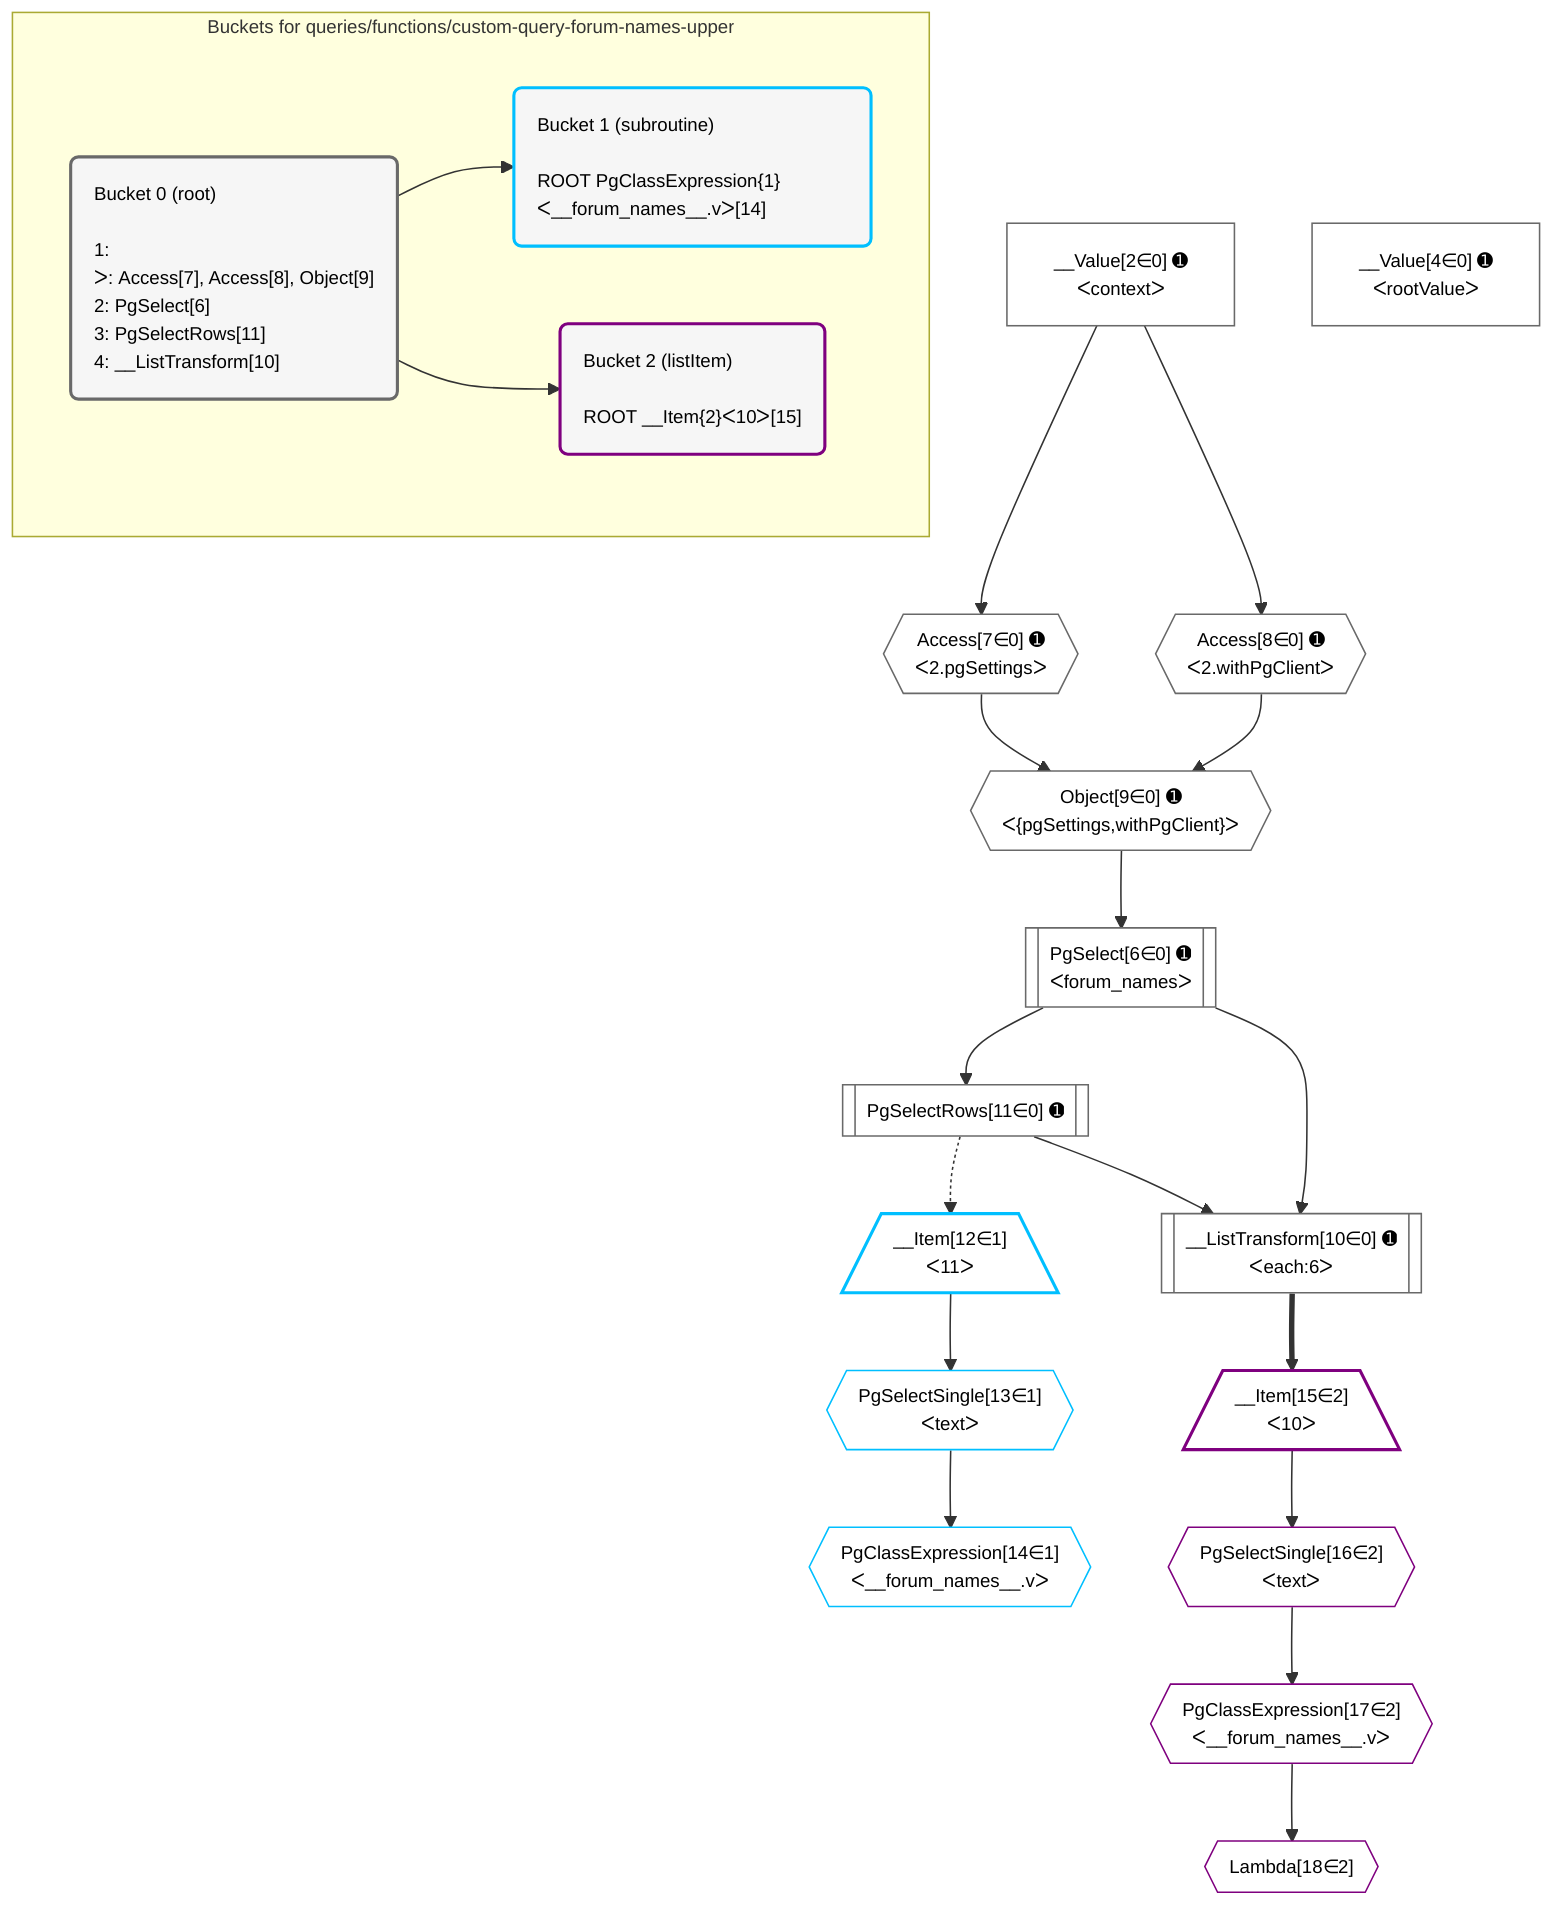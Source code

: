%%{init: {'themeVariables': { 'fontSize': '12px'}}}%%
graph TD
    classDef path fill:#eee,stroke:#000,color:#000
    classDef plan fill:#fff,stroke-width:1px,color:#000
    classDef itemplan fill:#fff,stroke-width:2px,color:#000
    classDef unbatchedplan fill:#dff,stroke-width:1px,color:#000
    classDef sideeffectplan fill:#fcc,stroke-width:2px,color:#000
    classDef bucket fill:#f6f6f6,color:#000,stroke-width:2px,text-align:left

    subgraph "Buckets for queries/functions/custom-query-forum-names-upper"
    Bucket0("Bucket 0 (root)<br /><br />1: <br />ᐳ: Access[7], Access[8], Object[9]<br />2: PgSelect[6]<br />3: PgSelectRows[11]<br />4: __ListTransform[10]"):::bucket
    Bucket1("Bucket 1 (subroutine)<br /><br />ROOT PgClassExpression{1}ᐸ__forum_names__.vᐳ[14]"):::bucket
    Bucket2("Bucket 2 (listItem)<br /><br />ROOT __Item{2}ᐸ10ᐳ[15]"):::bucket
    end
    Bucket0 --> Bucket1 & Bucket2

    %% plan dependencies
    Object9{{"Object[9∈0] ➊<br />ᐸ{pgSettings,withPgClient}ᐳ"}}:::plan
    Access7{{"Access[7∈0] ➊<br />ᐸ2.pgSettingsᐳ"}}:::plan
    Access8{{"Access[8∈0] ➊<br />ᐸ2.withPgClientᐳ"}}:::plan
    Access7 & Access8 --> Object9
    __ListTransform10[["__ListTransform[10∈0] ➊<br />ᐸeach:6ᐳ"]]:::plan
    PgSelectRows11[["PgSelectRows[11∈0] ➊"]]:::plan
    PgSelect6[["PgSelect[6∈0] ➊<br />ᐸforum_namesᐳ"]]:::plan
    PgSelectRows11 & PgSelect6 --> __ListTransform10
    Object9 --> PgSelect6
    __Value2["__Value[2∈0] ➊<br />ᐸcontextᐳ"]:::plan
    __Value2 --> Access7
    __Value2 --> Access8
    PgSelect6 --> PgSelectRows11
    __Value4["__Value[4∈0] ➊<br />ᐸrootValueᐳ"]:::plan
    __Item12[/"__Item[12∈1]<br />ᐸ11ᐳ"\]:::itemplan
    PgSelectRows11 -.-> __Item12
    PgSelectSingle13{{"PgSelectSingle[13∈1]<br />ᐸtextᐳ"}}:::plan
    __Item12 --> PgSelectSingle13
    PgClassExpression14{{"PgClassExpression[14∈1]<br />ᐸ__forum_names__.vᐳ"}}:::plan
    PgSelectSingle13 --> PgClassExpression14
    __Item15[/"__Item[15∈2]<br />ᐸ10ᐳ"\]:::itemplan
    __ListTransform10 ==> __Item15
    PgSelectSingle16{{"PgSelectSingle[16∈2]<br />ᐸtextᐳ"}}:::plan
    __Item15 --> PgSelectSingle16
    PgClassExpression17{{"PgClassExpression[17∈2]<br />ᐸ__forum_names__.vᐳ"}}:::plan
    PgSelectSingle16 --> PgClassExpression17
    Lambda18{{"Lambda[18∈2]"}}:::plan
    PgClassExpression17 --> Lambda18

    %% define steps
    classDef bucket0 stroke:#696969
    class Bucket0,__Value2,__Value4,PgSelect6,Access7,Access8,Object9,__ListTransform10,PgSelectRows11 bucket0
    classDef bucket1 stroke:#00bfff
    class Bucket1,__Item12,PgSelectSingle13,PgClassExpression14 bucket1
    classDef bucket2 stroke:#7f007f
    class Bucket2,__Item15,PgSelectSingle16,PgClassExpression17,Lambda18 bucket2